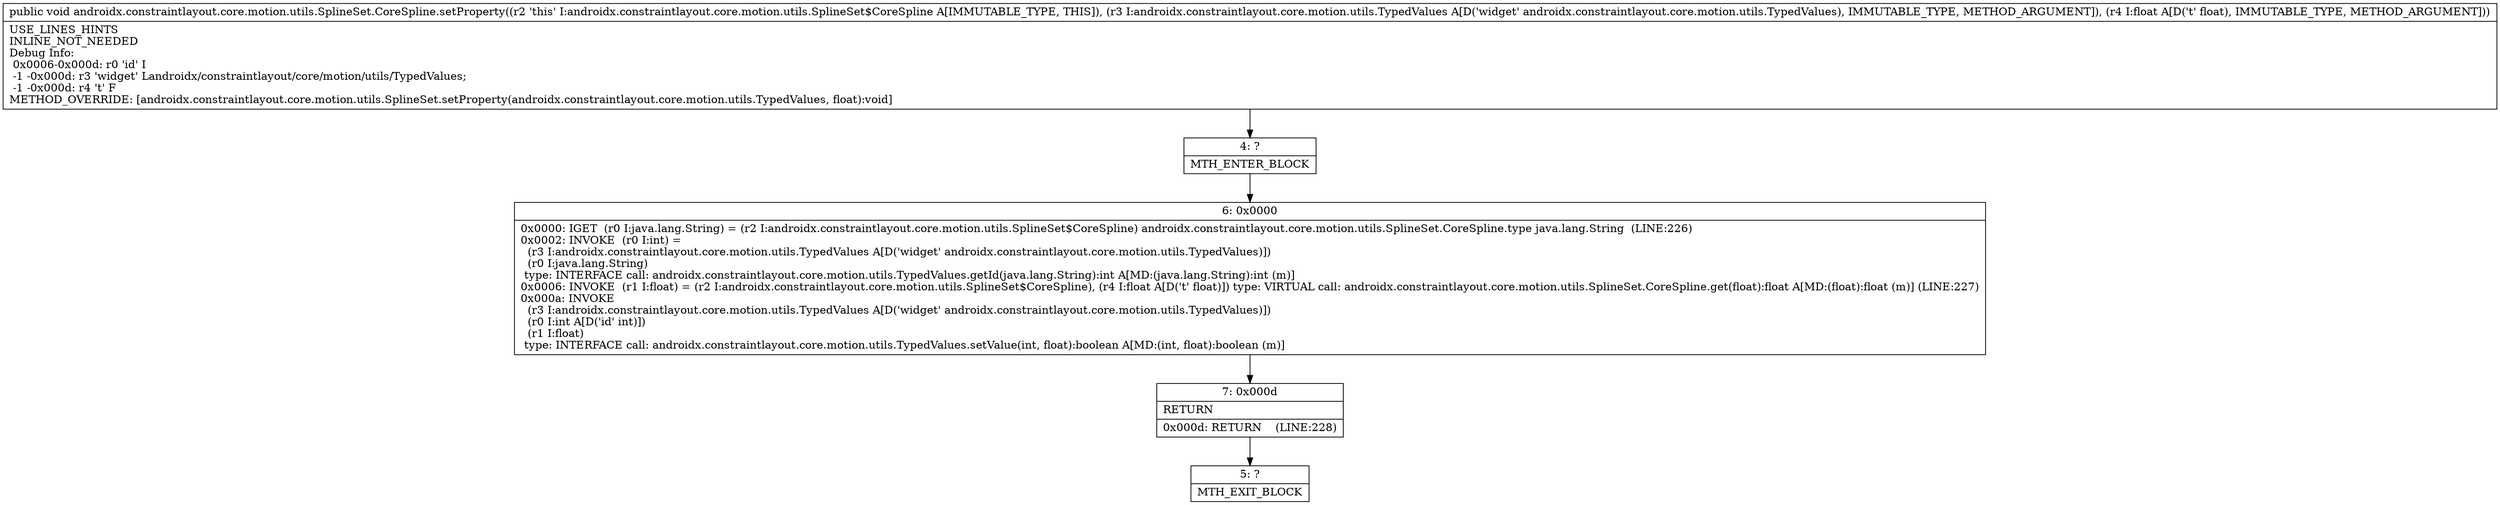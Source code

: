 digraph "CFG forandroidx.constraintlayout.core.motion.utils.SplineSet.CoreSpline.setProperty(Landroidx\/constraintlayout\/core\/motion\/utils\/TypedValues;F)V" {
Node_4 [shape=record,label="{4\:\ ?|MTH_ENTER_BLOCK\l}"];
Node_6 [shape=record,label="{6\:\ 0x0000|0x0000: IGET  (r0 I:java.lang.String) = (r2 I:androidx.constraintlayout.core.motion.utils.SplineSet$CoreSpline) androidx.constraintlayout.core.motion.utils.SplineSet.CoreSpline.type java.lang.String  (LINE:226)\l0x0002: INVOKE  (r0 I:int) = \l  (r3 I:androidx.constraintlayout.core.motion.utils.TypedValues A[D('widget' androidx.constraintlayout.core.motion.utils.TypedValues)])\l  (r0 I:java.lang.String)\l type: INTERFACE call: androidx.constraintlayout.core.motion.utils.TypedValues.getId(java.lang.String):int A[MD:(java.lang.String):int (m)]\l0x0006: INVOKE  (r1 I:float) = (r2 I:androidx.constraintlayout.core.motion.utils.SplineSet$CoreSpline), (r4 I:float A[D('t' float)]) type: VIRTUAL call: androidx.constraintlayout.core.motion.utils.SplineSet.CoreSpline.get(float):float A[MD:(float):float (m)] (LINE:227)\l0x000a: INVOKE  \l  (r3 I:androidx.constraintlayout.core.motion.utils.TypedValues A[D('widget' androidx.constraintlayout.core.motion.utils.TypedValues)])\l  (r0 I:int A[D('id' int)])\l  (r1 I:float)\l type: INTERFACE call: androidx.constraintlayout.core.motion.utils.TypedValues.setValue(int, float):boolean A[MD:(int, float):boolean (m)]\l}"];
Node_7 [shape=record,label="{7\:\ 0x000d|RETURN\l|0x000d: RETURN    (LINE:228)\l}"];
Node_5 [shape=record,label="{5\:\ ?|MTH_EXIT_BLOCK\l}"];
MethodNode[shape=record,label="{public void androidx.constraintlayout.core.motion.utils.SplineSet.CoreSpline.setProperty((r2 'this' I:androidx.constraintlayout.core.motion.utils.SplineSet$CoreSpline A[IMMUTABLE_TYPE, THIS]), (r3 I:androidx.constraintlayout.core.motion.utils.TypedValues A[D('widget' androidx.constraintlayout.core.motion.utils.TypedValues), IMMUTABLE_TYPE, METHOD_ARGUMENT]), (r4 I:float A[D('t' float), IMMUTABLE_TYPE, METHOD_ARGUMENT]))  | USE_LINES_HINTS\lINLINE_NOT_NEEDED\lDebug Info:\l  0x0006\-0x000d: r0 'id' I\l  \-1 \-0x000d: r3 'widget' Landroidx\/constraintlayout\/core\/motion\/utils\/TypedValues;\l  \-1 \-0x000d: r4 't' F\lMETHOD_OVERRIDE: [androidx.constraintlayout.core.motion.utils.SplineSet.setProperty(androidx.constraintlayout.core.motion.utils.TypedValues, float):void]\l}"];
MethodNode -> Node_4;Node_4 -> Node_6;
Node_6 -> Node_7;
Node_7 -> Node_5;
}

